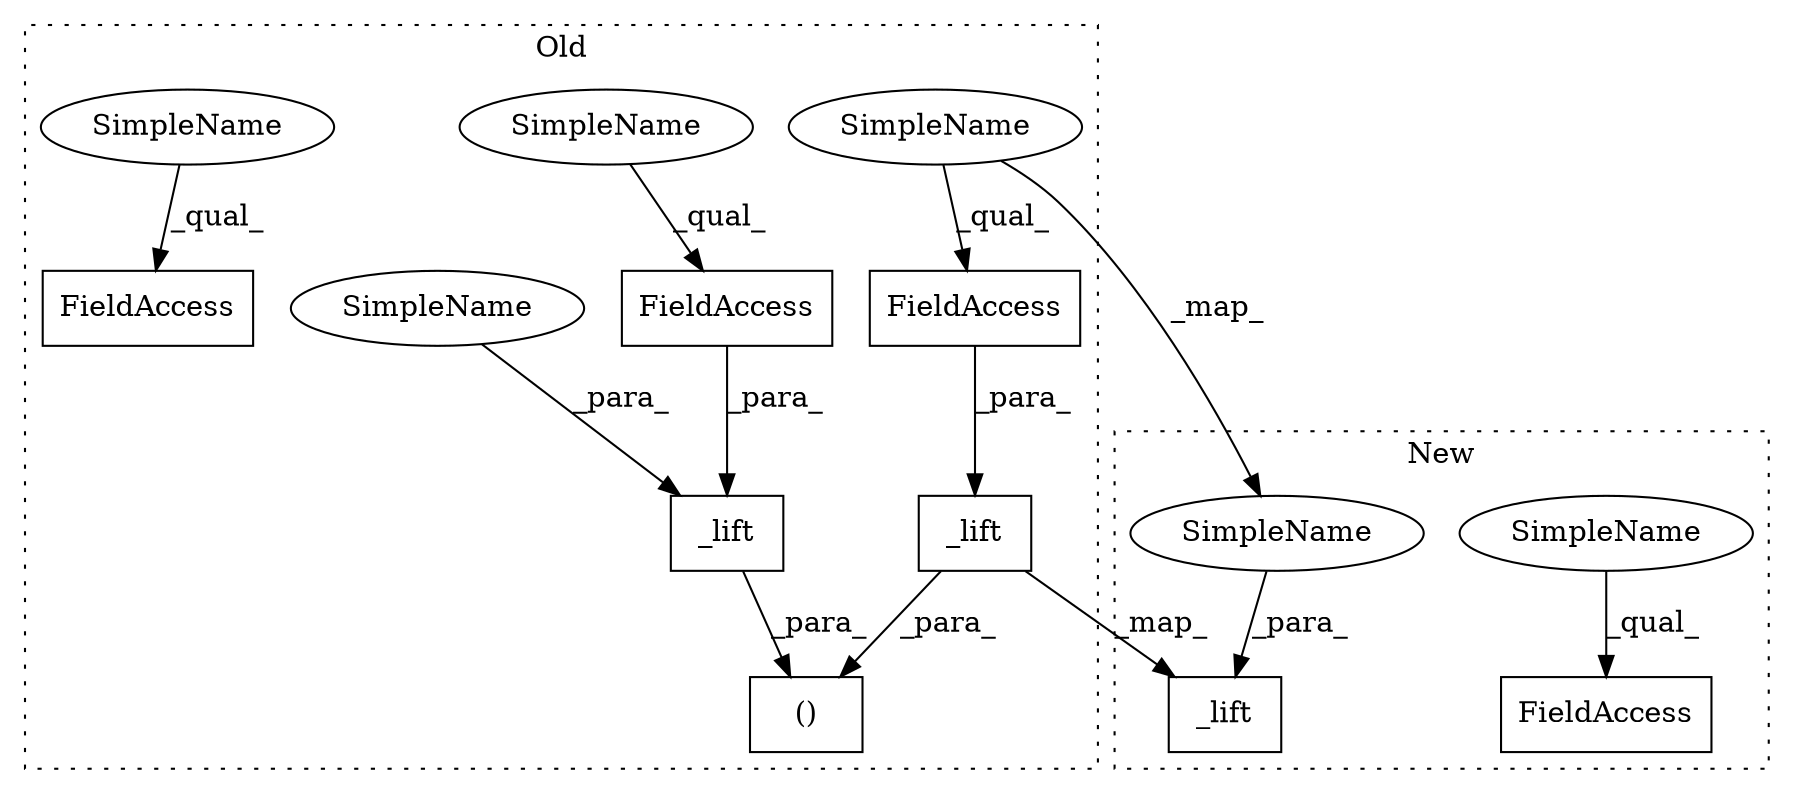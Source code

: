 digraph G {
subgraph cluster0 {
1 [label="_lift" a="32" s="3405,3429" l="6,1" shape="box"];
3 [label="()" a="106" s="3368" l="62" shape="box"];
4 [label="_lift" a="32" s="3368,3391" l="6,1" shape="box"];
6 [label="FieldAccess" a="22" s="3379" l="12" shape="box"];
7 [label="FieldAccess" a="22" s="3417" l="12" shape="box"];
8 [label="FieldAccess" a="22" s="3506" l="12" shape="box"];
9 [label="SimpleName" a="42" s="3417" l="4" shape="ellipse"];
10 [label="SimpleName" a="42" s="3379" l="4" shape="ellipse"];
11 [label="SimpleName" a="42" s="3374" l="4" shape="ellipse"];
12 [label="SimpleName" a="42" s="3506" l="4" shape="ellipse"];
label = "Old";
style="dotted";
}
subgraph cluster1 {
2 [label="_lift" a="32" s="2539,2555" l="6,1" shape="box"];
5 [label="FieldAccess" a="22" s="2569" l="12" shape="box"];
13 [label="SimpleName" a="42" s="2545" l="4" shape="ellipse"];
14 [label="SimpleName" a="42" s="2569" l="4" shape="ellipse"];
label = "New";
style="dotted";
}
1 -> 3 [label="_para_"];
1 -> 2 [label="_map_"];
4 -> 3 [label="_para_"];
6 -> 4 [label="_para_"];
7 -> 1 [label="_para_"];
9 -> 13 [label="_map_"];
9 -> 7 [label="_qual_"];
10 -> 6 [label="_qual_"];
11 -> 4 [label="_para_"];
12 -> 8 [label="_qual_"];
13 -> 2 [label="_para_"];
14 -> 5 [label="_qual_"];
}